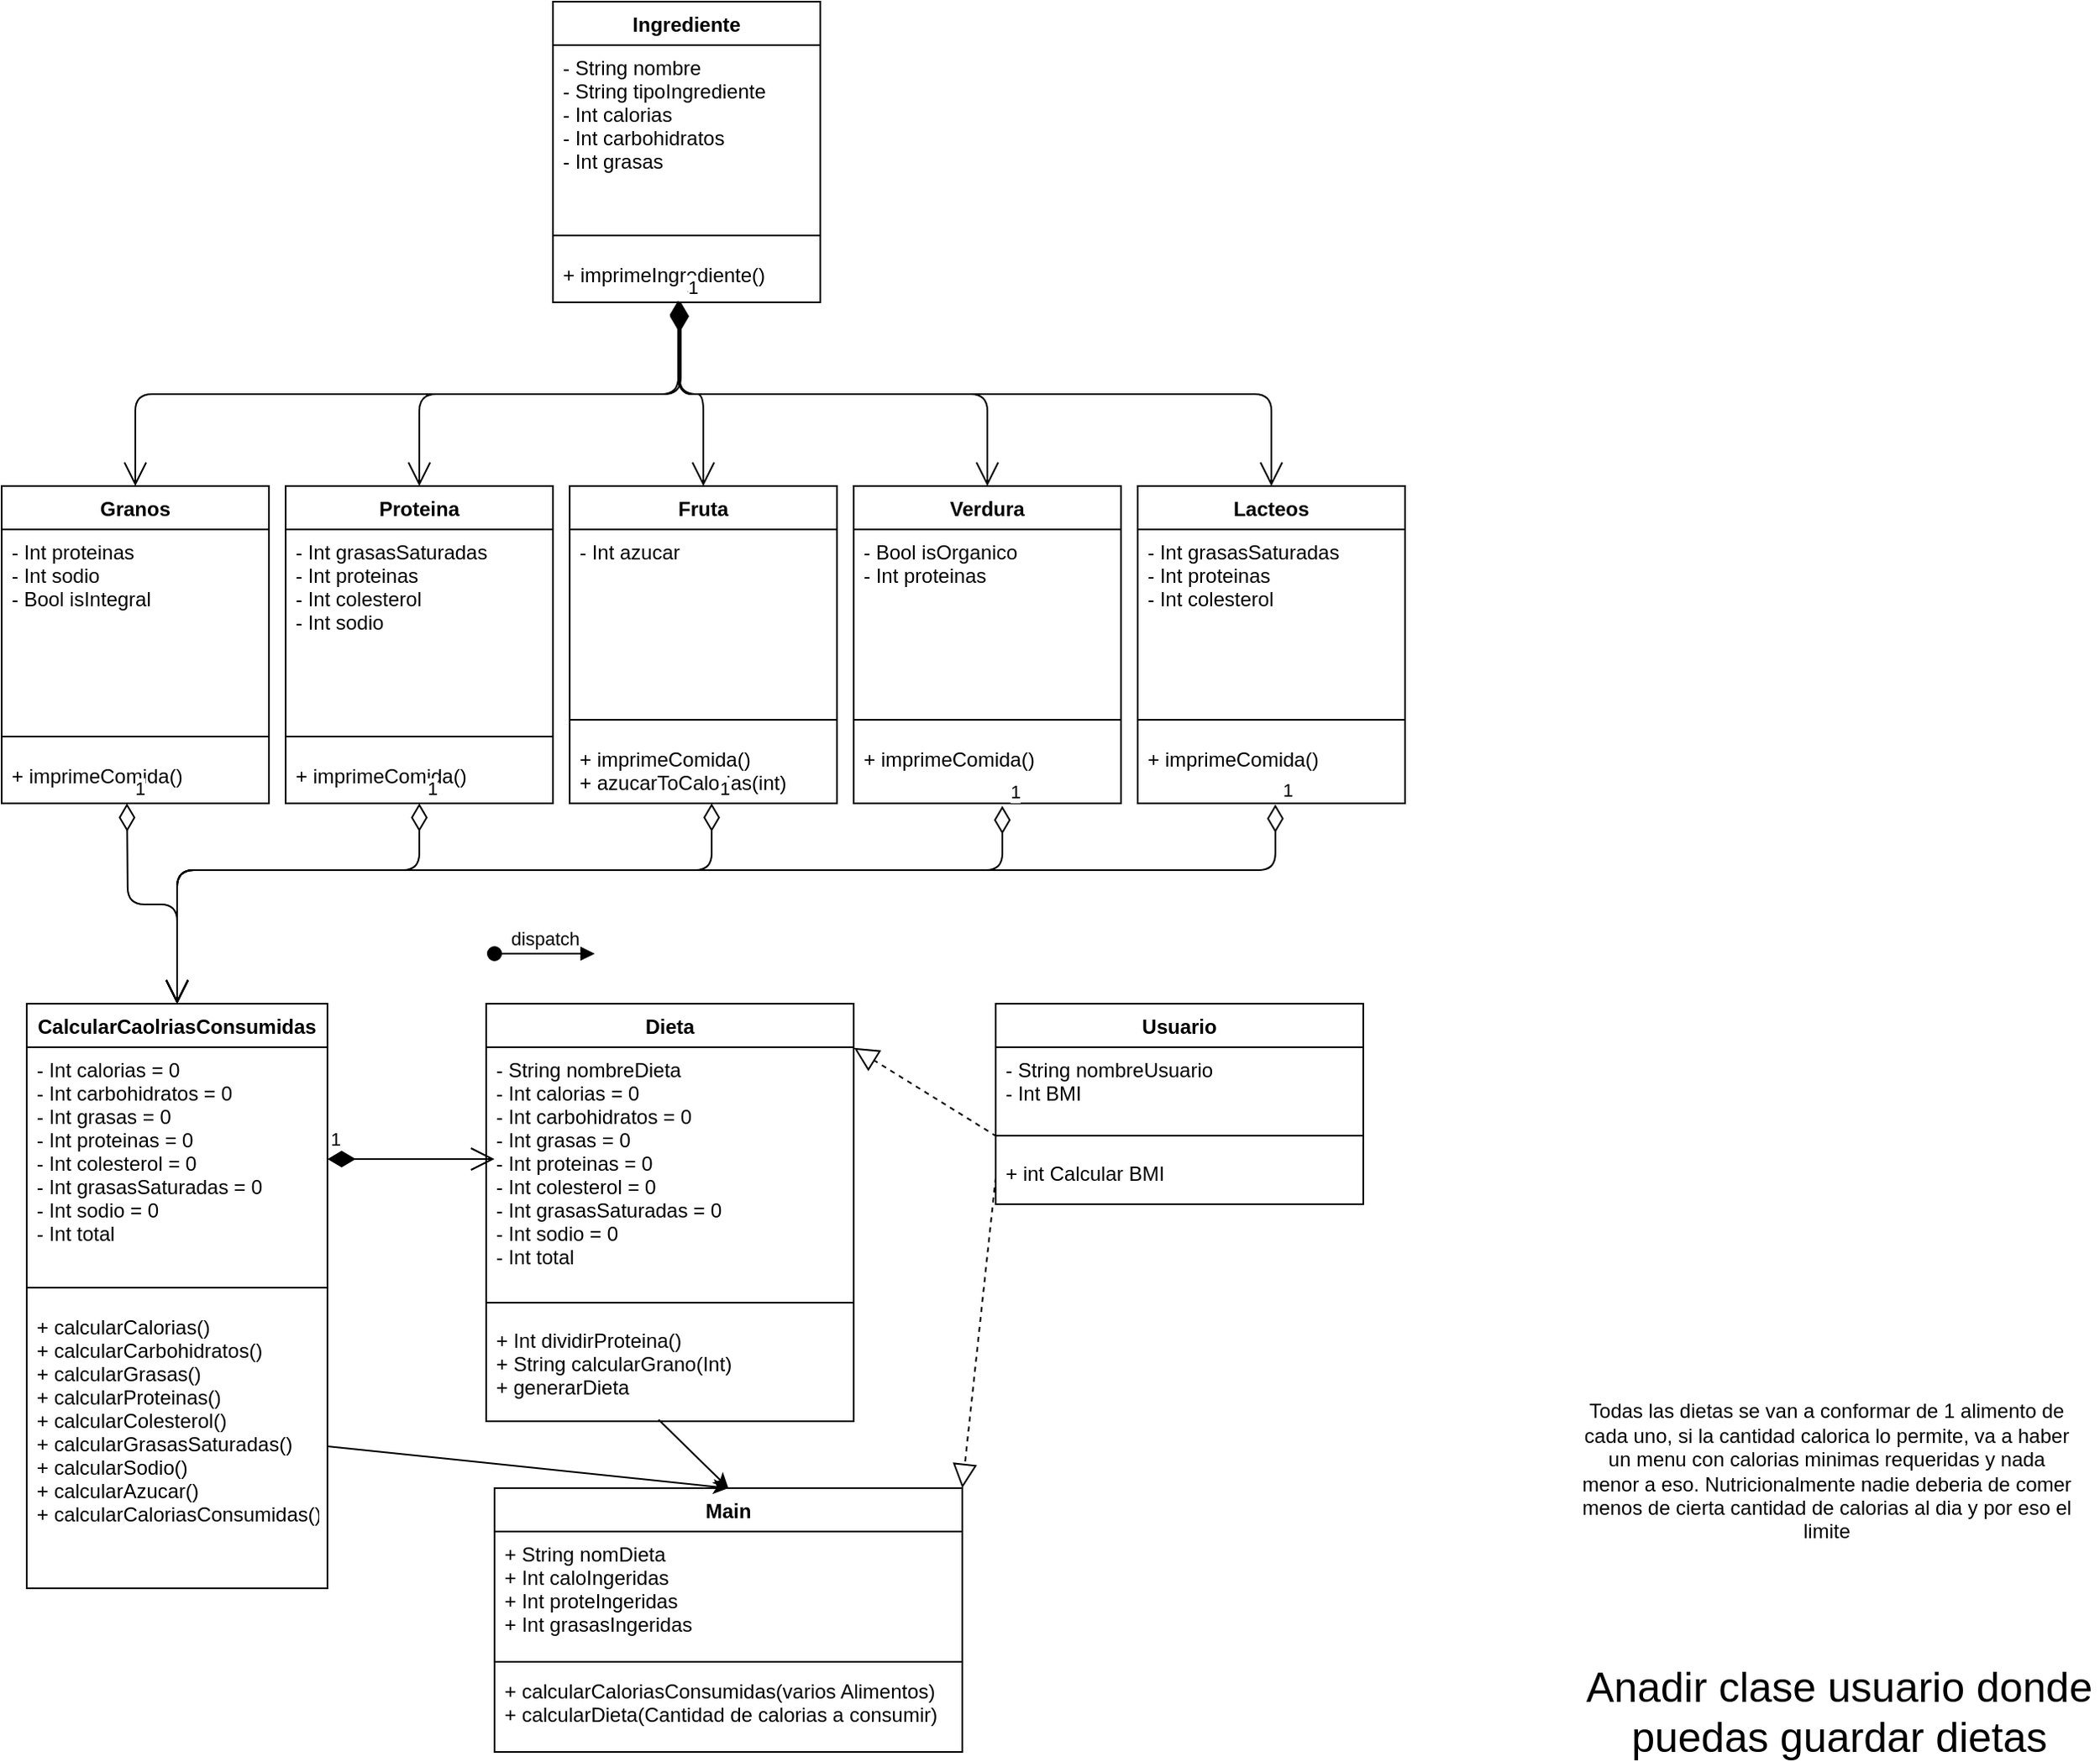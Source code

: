 <mxfile>
    <diagram id="fYRTFpRBtkyWKEEywaFe" name="Page-1">
        <mxGraphModel dx="790" dy="818" grid="1" gridSize="10" guides="1" tooltips="1" connect="1" arrows="1" fold="1" page="1" pageScale="1" pageWidth="850" pageHeight="1100" math="0" shadow="0">
            <root>
                <mxCell id="0"/>
                <mxCell id="1" parent="0"/>
                <mxCell id="2" value="Ingrediente" style="swimlane;fontStyle=1;align=center;verticalAlign=top;childLayout=stackLayout;horizontal=1;startSize=26;horizontalStack=0;resizeParent=1;resizeParentMax=0;resizeLast=0;collapsible=1;marginBottom=0;" parent="1" vertex="1">
                    <mxGeometry x="335" y="10" width="160" height="180" as="geometry"/>
                </mxCell>
                <mxCell id="3" value="- String nombre&#10;- String tipoIngrediente&#10;- Int calorias&#10;- Int carbohidratos&#10;- Int grasas" style="text;strokeColor=none;fillColor=none;align=left;verticalAlign=top;spacingLeft=4;spacingRight=4;overflow=hidden;rotatable=0;points=[[0,0.5],[1,0.5]];portConstraint=eastwest;" parent="2" vertex="1">
                    <mxGeometry y="26" width="160" height="104" as="geometry"/>
                </mxCell>
                <mxCell id="4" value="" style="line;strokeWidth=1;fillColor=none;align=left;verticalAlign=middle;spacingTop=-1;spacingLeft=3;spacingRight=3;rotatable=0;labelPosition=right;points=[];portConstraint=eastwest;strokeColor=inherit;" parent="2" vertex="1">
                    <mxGeometry y="130" width="160" height="20" as="geometry"/>
                </mxCell>
                <mxCell id="5" value="+ imprimeIngrediente()" style="text;strokeColor=none;fillColor=none;align=left;verticalAlign=top;spacingLeft=4;spacingRight=4;overflow=hidden;rotatable=0;points=[[0,0.5],[1,0.5]];portConstraint=eastwest;" parent="2" vertex="1">
                    <mxGeometry y="150" width="160" height="30" as="geometry"/>
                </mxCell>
                <mxCell id="6" value="Granos" style="swimlane;fontStyle=1;align=center;verticalAlign=top;childLayout=stackLayout;horizontal=1;startSize=26;horizontalStack=0;resizeParent=1;resizeParentMax=0;resizeLast=0;collapsible=1;marginBottom=0;" parent="1" vertex="1">
                    <mxGeometry x="5" y="300" width="160" height="190" as="geometry"/>
                </mxCell>
                <mxCell id="7" value="- Int proteinas&#10;- Int sodio&#10;- Bool isIntegral" style="text;strokeColor=none;fillColor=none;align=left;verticalAlign=top;spacingLeft=4;spacingRight=4;overflow=hidden;rotatable=0;points=[[0,0.5],[1,0.5]];portConstraint=eastwest;" parent="6" vertex="1">
                    <mxGeometry y="26" width="160" height="114" as="geometry"/>
                </mxCell>
                <mxCell id="8" value="" style="line;strokeWidth=1;fillColor=none;align=left;verticalAlign=middle;spacingTop=-1;spacingLeft=3;spacingRight=3;rotatable=0;labelPosition=right;points=[];portConstraint=eastwest;strokeColor=inherit;" parent="6" vertex="1">
                    <mxGeometry y="140" width="160" height="20" as="geometry"/>
                </mxCell>
                <mxCell id="9" value="+ imprimeComida()" style="text;strokeColor=none;fillColor=none;align=left;verticalAlign=top;spacingLeft=4;spacingRight=4;overflow=hidden;rotatable=0;points=[[0,0.5],[1,0.5]];portConstraint=eastwest;" parent="6" vertex="1">
                    <mxGeometry y="160" width="160" height="30" as="geometry"/>
                </mxCell>
                <mxCell id="10" value="Proteina" style="swimlane;fontStyle=1;align=center;verticalAlign=top;childLayout=stackLayout;horizontal=1;startSize=26;horizontalStack=0;resizeParent=1;resizeParentMax=0;resizeLast=0;collapsible=1;marginBottom=0;" parent="1" vertex="1">
                    <mxGeometry x="175" y="300" width="160" height="190" as="geometry"/>
                </mxCell>
                <mxCell id="11" value="- Int grasasSaturadas&#10;- Int proteinas&#10;- Int colesterol&#10;- Int sodio" style="text;strokeColor=none;fillColor=none;align=left;verticalAlign=top;spacingLeft=4;spacingRight=4;overflow=hidden;rotatable=0;points=[[0,0.5],[1,0.5]];portConstraint=eastwest;" parent="10" vertex="1">
                    <mxGeometry y="26" width="160" height="114" as="geometry"/>
                </mxCell>
                <mxCell id="12" value="" style="line;strokeWidth=1;fillColor=none;align=left;verticalAlign=middle;spacingTop=-1;spacingLeft=3;spacingRight=3;rotatable=0;labelPosition=right;points=[];portConstraint=eastwest;strokeColor=inherit;" parent="10" vertex="1">
                    <mxGeometry y="140" width="160" height="20" as="geometry"/>
                </mxCell>
                <mxCell id="13" value="+ imprimeComida()" style="text;strokeColor=none;fillColor=none;align=left;verticalAlign=top;spacingLeft=4;spacingRight=4;overflow=hidden;rotatable=0;points=[[0,0.5],[1,0.5]];portConstraint=eastwest;" parent="10" vertex="1">
                    <mxGeometry y="160" width="160" height="30" as="geometry"/>
                </mxCell>
                <mxCell id="18" value="Fruta" style="swimlane;fontStyle=1;align=center;verticalAlign=top;childLayout=stackLayout;horizontal=1;startSize=26;horizontalStack=0;resizeParent=1;resizeParentMax=0;resizeLast=0;collapsible=1;marginBottom=0;" parent="1" vertex="1">
                    <mxGeometry x="345" y="300" width="160" height="190" as="geometry"/>
                </mxCell>
                <mxCell id="19" value="- Int azucar" style="text;strokeColor=none;fillColor=none;align=left;verticalAlign=top;spacingLeft=4;spacingRight=4;overflow=hidden;rotatable=0;points=[[0,0.5],[1,0.5]];portConstraint=eastwest;" parent="18" vertex="1">
                    <mxGeometry y="26" width="160" height="104" as="geometry"/>
                </mxCell>
                <mxCell id="20" value="" style="line;strokeWidth=1;fillColor=none;align=left;verticalAlign=middle;spacingTop=-1;spacingLeft=3;spacingRight=3;rotatable=0;labelPosition=right;points=[];portConstraint=eastwest;strokeColor=inherit;" parent="18" vertex="1">
                    <mxGeometry y="130" width="160" height="20" as="geometry"/>
                </mxCell>
                <mxCell id="21" value="+ imprimeComida()&#10;+ azucarToCalorias(int)" style="text;strokeColor=none;fillColor=none;align=left;verticalAlign=top;spacingLeft=4;spacingRight=4;overflow=hidden;rotatable=0;points=[[0,0.5],[1,0.5]];portConstraint=eastwest;" parent="18" vertex="1">
                    <mxGeometry y="150" width="160" height="40" as="geometry"/>
                </mxCell>
                <mxCell id="22" value="Verdura" style="swimlane;fontStyle=1;align=center;verticalAlign=top;childLayout=stackLayout;horizontal=1;startSize=26;horizontalStack=0;resizeParent=1;resizeParentMax=0;resizeLast=0;collapsible=1;marginBottom=0;" parent="1" vertex="1">
                    <mxGeometry x="515" y="300" width="160" height="190" as="geometry"/>
                </mxCell>
                <mxCell id="23" value="- Bool isOrganico&#10;- Int proteinas&#10;&#10;" style="text;strokeColor=none;fillColor=none;align=left;verticalAlign=top;spacingLeft=4;spacingRight=4;overflow=hidden;rotatable=0;points=[[0,0.5],[1,0.5]];portConstraint=eastwest;" parent="22" vertex="1">
                    <mxGeometry y="26" width="160" height="104" as="geometry"/>
                </mxCell>
                <mxCell id="24" value="" style="line;strokeWidth=1;fillColor=none;align=left;verticalAlign=middle;spacingTop=-1;spacingLeft=3;spacingRight=3;rotatable=0;labelPosition=right;points=[];portConstraint=eastwest;strokeColor=inherit;" parent="22" vertex="1">
                    <mxGeometry y="130" width="160" height="20" as="geometry"/>
                </mxCell>
                <mxCell id="25" value="+ imprimeComida()" style="text;strokeColor=none;fillColor=none;align=left;verticalAlign=top;spacingLeft=4;spacingRight=4;overflow=hidden;rotatable=0;points=[[0,0.5],[1,0.5]];portConstraint=eastwest;" parent="22" vertex="1">
                    <mxGeometry y="150" width="160" height="40" as="geometry"/>
                </mxCell>
                <mxCell id="26" value="Lacteos" style="swimlane;fontStyle=1;align=center;verticalAlign=top;childLayout=stackLayout;horizontal=1;startSize=26;horizontalStack=0;resizeParent=1;resizeParentMax=0;resizeLast=0;collapsible=1;marginBottom=0;" parent="1" vertex="1">
                    <mxGeometry x="685" y="300" width="160" height="190" as="geometry"/>
                </mxCell>
                <mxCell id="27" value="- Int grasasSaturadas&#10;- Int proteinas&#10;- Int colesterol" style="text;strokeColor=none;fillColor=none;align=left;verticalAlign=top;spacingLeft=4;spacingRight=4;overflow=hidden;rotatable=0;points=[[0,0.5],[1,0.5]];portConstraint=eastwest;" parent="26" vertex="1">
                    <mxGeometry y="26" width="160" height="104" as="geometry"/>
                </mxCell>
                <mxCell id="28" value="" style="line;strokeWidth=1;fillColor=none;align=left;verticalAlign=middle;spacingTop=-1;spacingLeft=3;spacingRight=3;rotatable=0;labelPosition=right;points=[];portConstraint=eastwest;strokeColor=inherit;" parent="26" vertex="1">
                    <mxGeometry y="130" width="160" height="20" as="geometry"/>
                </mxCell>
                <mxCell id="29" value="+ imprimeComida()&#10;" style="text;strokeColor=none;fillColor=none;align=left;verticalAlign=top;spacingLeft=4;spacingRight=4;overflow=hidden;rotatable=0;points=[[0,0.5],[1,0.5]];portConstraint=eastwest;" parent="26" vertex="1">
                    <mxGeometry y="150" width="160" height="40" as="geometry"/>
                </mxCell>
                <mxCell id="30" value="Main" style="swimlane;fontStyle=1;align=center;verticalAlign=top;childLayout=stackLayout;horizontal=1;startSize=26;horizontalStack=0;resizeParent=1;resizeParentMax=0;resizeLast=0;collapsible=1;marginBottom=0;" parent="1" vertex="1">
                    <mxGeometry x="300" y="900" width="280" height="158" as="geometry"/>
                </mxCell>
                <mxCell id="31" value="+ String nomDieta&#10;+ Int caloIngeridas&#10;+ Int proteIngeridas&#10;+ Int grasasIngeridas" style="text;strokeColor=none;fillColor=none;align=left;verticalAlign=top;spacingLeft=4;spacingRight=4;overflow=hidden;rotatable=0;points=[[0,0.5],[1,0.5]];portConstraint=eastwest;" parent="30" vertex="1">
                    <mxGeometry y="26" width="280" height="74" as="geometry"/>
                </mxCell>
                <mxCell id="32" value="" style="line;strokeWidth=1;fillColor=none;align=left;verticalAlign=middle;spacingTop=-1;spacingLeft=3;spacingRight=3;rotatable=0;labelPosition=right;points=[];portConstraint=eastwest;strokeColor=inherit;" parent="30" vertex="1">
                    <mxGeometry y="100" width="280" height="8" as="geometry"/>
                </mxCell>
                <mxCell id="33" value="+ calcularCaloriasConsumidas(varios Alimentos)&#10;+ calcularDieta(Cantidad de calorias a consumir)" style="text;strokeColor=none;fillColor=none;align=left;verticalAlign=top;spacingLeft=4;spacingRight=4;overflow=hidden;rotatable=0;points=[[0,0.5],[1,0.5]];portConstraint=eastwest;" parent="30" vertex="1">
                    <mxGeometry y="108" width="280" height="50" as="geometry"/>
                </mxCell>
                <mxCell id="34" value="CalcularCaolriasConsumidas" style="swimlane;fontStyle=1;align=center;verticalAlign=top;childLayout=stackLayout;horizontal=1;startSize=26;horizontalStack=0;resizeParent=1;resizeParentMax=0;resizeLast=0;collapsible=1;marginBottom=0;" parent="1" vertex="1">
                    <mxGeometry x="20" y="610" width="180" height="350" as="geometry"/>
                </mxCell>
                <mxCell id="35" value="- Int calorias = 0&#10;- Int carbohidratos = 0&#10;- Int grasas = 0&#10;- Int proteinas = 0&#10;- Int colesterol = 0&#10;- Int grasasSaturadas = 0&#10;- Int sodio = 0&#10;- Int total" style="text;strokeColor=none;fillColor=none;align=left;verticalAlign=top;spacingLeft=4;spacingRight=4;overflow=hidden;rotatable=0;points=[[0,0.5],[1,0.5]];portConstraint=eastwest;" parent="34" vertex="1">
                    <mxGeometry y="26" width="180" height="134" as="geometry"/>
                </mxCell>
                <mxCell id="36" value="" style="line;strokeWidth=1;fillColor=none;align=left;verticalAlign=middle;spacingTop=-1;spacingLeft=3;spacingRight=3;rotatable=0;labelPosition=right;points=[];portConstraint=eastwest;strokeColor=inherit;" parent="34" vertex="1">
                    <mxGeometry y="160" width="180" height="20" as="geometry"/>
                </mxCell>
                <mxCell id="37" value="+ calcularCalorias()&#10;+ calcularCarbohidratos()&#10;+ calcularGrasas()&#10;+ calcularProteinas()&#10;+ calcularColesterol()&#10;+ calcularGrasasSaturadas()&#10;+ calcularSodio()&#10;+ calcularAzucar()&#10;+ calcularCaloriasConsumidas()" style="text;strokeColor=none;fillColor=none;align=left;verticalAlign=top;spacingLeft=4;spacingRight=4;overflow=hidden;rotatable=0;points=[[0,0.5],[1,0.5]];portConstraint=eastwest;" parent="34" vertex="1">
                    <mxGeometry y="180" width="180" height="170" as="geometry"/>
                </mxCell>
                <mxCell id="39" value="Dieta" style="swimlane;fontStyle=1;align=center;verticalAlign=top;childLayout=stackLayout;horizontal=1;startSize=26;horizontalStack=0;resizeParent=1;resizeParentMax=0;resizeLast=0;collapsible=1;marginBottom=0;" parent="1" vertex="1">
                    <mxGeometry x="295" y="610" width="220" height="250" as="geometry"/>
                </mxCell>
                <mxCell id="40" value="- String nombreDieta&#10;- Int calorias = 0&#10;- Int carbohidratos = 0&#10;- Int grasas = 0&#10;- Int proteinas = 0&#10;- Int colesterol = 0&#10;- Int grasasSaturadas = 0&#10;- Int sodio = 0&#10;- Int total" style="text;strokeColor=none;fillColor=none;align=left;verticalAlign=top;spacingLeft=4;spacingRight=4;overflow=hidden;rotatable=0;points=[[0,0.5],[1,0.5]];portConstraint=eastwest;" parent="39" vertex="1">
                    <mxGeometry y="26" width="220" height="144" as="geometry"/>
                </mxCell>
                <mxCell id="41" value="" style="line;strokeWidth=1;fillColor=none;align=left;verticalAlign=middle;spacingTop=-1;spacingLeft=3;spacingRight=3;rotatable=0;labelPosition=right;points=[];portConstraint=eastwest;strokeColor=inherit;" parent="39" vertex="1">
                    <mxGeometry y="170" width="220" height="18" as="geometry"/>
                </mxCell>
                <mxCell id="42" value="+ Int dividirProteina()&#10;+ String calcularGrano(Int)&#10;+ generarDieta" style="text;strokeColor=none;fillColor=none;align=left;verticalAlign=top;spacingLeft=4;spacingRight=4;overflow=hidden;rotatable=0;points=[[0,0.5],[1,0.5]];portConstraint=eastwest;" parent="39" vertex="1">
                    <mxGeometry y="188" width="220" height="62" as="geometry"/>
                </mxCell>
                <mxCell id="43" value="Todas las dietas se van a conformar de 1 alimento de cada uno, si la cantidad calorica lo permite, va a haber un menu con calorias minimas requeridas y nada menor a eso. Nutricionalmente nadie deberia de comer menos de cierta cantidad de calorias al dia y por eso el limite" style="text;html=1;strokeColor=none;fillColor=none;align=center;verticalAlign=middle;whiteSpace=wrap;rounded=0;" parent="1" vertex="1">
                    <mxGeometry x="950" y="830" width="295" height="120" as="geometry"/>
                </mxCell>
                <mxCell id="45" value="1" style="endArrow=open;html=1;endSize=12;startArrow=diamondThin;startSize=14;startFill=0;edgeStyle=orthogonalEdgeStyle;align=left;verticalAlign=bottom;entryX=0.5;entryY=0;entryDx=0;entryDy=0;" parent="1" target="34" edge="1">
                    <mxGeometry x="-1" y="3" relative="1" as="geometry">
                        <mxPoint x="80" y="490" as="sourcePoint"/>
                        <mxPoint x="500" y="480" as="targetPoint"/>
                    </mxGeometry>
                </mxCell>
                <mxCell id="53" value="1" style="endArrow=open;html=1;endSize=12;startArrow=diamondThin;startSize=14;startFill=0;edgeStyle=orthogonalEdgeStyle;align=left;verticalAlign=bottom;entryX=0.5;entryY=0;entryDx=0;entryDy=0;" parent="1" source="21" target="34" edge="1">
                    <mxGeometry x="-1" y="3" relative="1" as="geometry">
                        <mxPoint x="430" y="470" as="sourcePoint"/>
                        <mxPoint x="500" y="480" as="targetPoint"/>
                        <Array as="points">
                            <mxPoint x="430" y="530"/>
                            <mxPoint x="110" y="530"/>
                        </Array>
                    </mxGeometry>
                </mxCell>
                <mxCell id="54" value="1" style="endArrow=open;html=1;endSize=12;startArrow=diamondThin;startSize=14;startFill=0;edgeStyle=orthogonalEdgeStyle;align=left;verticalAlign=bottom;" parent="1" source="13" edge="1">
                    <mxGeometry x="-1" y="3" relative="1" as="geometry">
                        <mxPoint x="250" y="510" as="sourcePoint"/>
                        <mxPoint x="110" y="610" as="targetPoint"/>
                        <Array as="points">
                            <mxPoint x="255" y="530"/>
                        </Array>
                    </mxGeometry>
                </mxCell>
                <mxCell id="55" value="1" style="endArrow=open;html=1;endSize=12;startArrow=diamondThin;startSize=14;startFill=0;edgeStyle=orthogonalEdgeStyle;align=left;verticalAlign=bottom;exitX=0.556;exitY=1.038;exitDx=0;exitDy=0;exitPerimeter=0;" parent="1" source="25" edge="1">
                    <mxGeometry x="-1" y="3" relative="1" as="geometry">
                        <mxPoint x="340" y="480" as="sourcePoint"/>
                        <mxPoint x="110" y="610" as="targetPoint"/>
                        <Array as="points">
                            <mxPoint x="604" y="530"/>
                            <mxPoint x="110" y="530"/>
                        </Array>
                    </mxGeometry>
                </mxCell>
                <mxCell id="56" value="1" style="endArrow=open;html=1;endSize=12;startArrow=diamondThin;startSize=14;startFill=0;edgeStyle=orthogonalEdgeStyle;align=left;verticalAlign=bottom;exitX=0.515;exitY=1.017;exitDx=0;exitDy=0;exitPerimeter=0;" parent="1" source="29" edge="1">
                    <mxGeometry x="-1" y="3" relative="1" as="geometry">
                        <mxPoint x="340" y="480" as="sourcePoint"/>
                        <mxPoint x="110" y="610" as="targetPoint"/>
                        <Array as="points">
                            <mxPoint x="767" y="530"/>
                            <mxPoint x="110" y="530"/>
                        </Array>
                    </mxGeometry>
                </mxCell>
                <mxCell id="59" value="1" style="endArrow=open;html=1;endSize=12;startArrow=diamondThin;startSize=14;startFill=1;edgeStyle=orthogonalEdgeStyle;align=left;verticalAlign=bottom;entryX=0.5;entryY=0;entryDx=0;entryDy=0;exitX=0.469;exitY=1;exitDx=0;exitDy=0;exitPerimeter=0;" parent="1" source="5" target="10" edge="1">
                    <mxGeometry x="-1" y="3" relative="1" as="geometry">
                        <mxPoint x="190" y="210" as="sourcePoint"/>
                        <mxPoint x="350" y="210" as="targetPoint"/>
                    </mxGeometry>
                </mxCell>
                <mxCell id="60" value="1" style="endArrow=open;html=1;endSize=12;startArrow=diamondThin;startSize=14;startFill=1;edgeStyle=orthogonalEdgeStyle;align=left;verticalAlign=bottom;entryX=0.5;entryY=0;entryDx=0;entryDy=0;exitX=0.473;exitY=0.995;exitDx=0;exitDy=0;exitPerimeter=0;" parent="1" source="5" target="18" edge="1">
                    <mxGeometry x="-1" y="3" relative="1" as="geometry">
                        <mxPoint x="420.04" y="200" as="sourcePoint"/>
                        <mxPoint x="265" y="310" as="targetPoint"/>
                    </mxGeometry>
                </mxCell>
                <mxCell id="61" value="1" style="endArrow=open;html=1;endSize=12;startArrow=diamondThin;startSize=14;startFill=1;edgeStyle=orthogonalEdgeStyle;align=left;verticalAlign=bottom;entryX=0.5;entryY=0;entryDx=0;entryDy=0;exitX=0.468;exitY=0.967;exitDx=0;exitDy=0;exitPerimeter=0;" parent="1" source="5" target="22" edge="1">
                    <mxGeometry x="-1" y="3" relative="1" as="geometry">
                        <mxPoint x="420.68" y="199.85" as="sourcePoint"/>
                        <mxPoint x="435" y="310" as="targetPoint"/>
                    </mxGeometry>
                </mxCell>
                <mxCell id="62" value="1" style="endArrow=open;html=1;endSize=12;startArrow=diamondThin;startSize=14;startFill=1;edgeStyle=orthogonalEdgeStyle;align=left;verticalAlign=bottom;entryX=0.5;entryY=0;entryDx=0;entryDy=0;exitX=0.473;exitY=0.995;exitDx=0;exitDy=0;exitPerimeter=0;" parent="1" source="5" target="26" edge="1">
                    <mxGeometry x="-1" y="3" relative="1" as="geometry">
                        <mxPoint x="419.88" y="199.01" as="sourcePoint"/>
                        <mxPoint x="605" y="310" as="targetPoint"/>
                    </mxGeometry>
                </mxCell>
                <mxCell id="63" value="1" style="endArrow=open;html=1;endSize=12;startArrow=diamondThin;startSize=14;startFill=1;edgeStyle=orthogonalEdgeStyle;align=left;verticalAlign=bottom;entryX=0.5;entryY=0;entryDx=0;entryDy=0;exitX=0.478;exitY=0.995;exitDx=0;exitDy=0;exitPerimeter=0;" parent="1" source="5" target="6" edge="1">
                    <mxGeometry x="-1" y="3" relative="1" as="geometry">
                        <mxPoint x="410" y="210" as="sourcePoint"/>
                        <mxPoint x="775" y="310" as="targetPoint"/>
                    </mxGeometry>
                </mxCell>
                <mxCell id="64" value="1" style="endArrow=open;html=1;endSize=12;startArrow=diamondThin;startSize=14;startFill=1;edgeStyle=orthogonalEdgeStyle;align=left;verticalAlign=bottom;exitX=1;exitY=0.5;exitDx=0;exitDy=0;" parent="1" source="35" edge="1">
                    <mxGeometry x="-1" y="3" relative="1" as="geometry">
                        <mxPoint x="600" y="830" as="sourcePoint"/>
                        <mxPoint x="300" y="703" as="targetPoint"/>
                    </mxGeometry>
                </mxCell>
                <mxCell id="67" value="" style="endArrow=classic;html=1;exitX=1;exitY=0.5;exitDx=0;exitDy=0;entryX=0.5;entryY=0;entryDx=0;entryDy=0;" parent="1" source="37" target="30" edge="1">
                    <mxGeometry width="50" height="50" relative="1" as="geometry">
                        <mxPoint x="240" y="820" as="sourcePoint"/>
                        <mxPoint x="290" y="770" as="targetPoint"/>
                    </mxGeometry>
                </mxCell>
                <mxCell id="68" value="" style="endArrow=classic;html=1;exitX=0.469;exitY=0.984;exitDx=0;exitDy=0;exitPerimeter=0;entryX=0.5;entryY=0;entryDx=0;entryDy=0;" parent="1" source="42" target="30" edge="1">
                    <mxGeometry width="50" height="50" relative="1" as="geometry">
                        <mxPoint x="240" y="820" as="sourcePoint"/>
                        <mxPoint x="290" y="770" as="targetPoint"/>
                    </mxGeometry>
                </mxCell>
                <mxCell id="69" value="dispatch" style="html=1;verticalAlign=bottom;startArrow=oval;startFill=1;endArrow=block;startSize=8;" parent="1" edge="1">
                    <mxGeometry width="60" relative="1" as="geometry">
                        <mxPoint x="300" y="580" as="sourcePoint"/>
                        <mxPoint x="360" y="580" as="targetPoint"/>
                    </mxGeometry>
                </mxCell>
                <mxCell id="70" value="Anadir clase usuario donde puedas guardar dietas" style="text;html=1;strokeColor=none;fillColor=none;align=center;verticalAlign=middle;whiteSpace=wrap;rounded=0;fontSize=25;" parent="1" vertex="1">
                    <mxGeometry x="950" y="1018" width="310" height="30" as="geometry"/>
                </mxCell>
                <mxCell id="71" value="Usuario" style="swimlane;fontStyle=1;align=center;verticalAlign=top;childLayout=stackLayout;horizontal=1;startSize=26;horizontalStack=0;resizeParent=1;resizeParentMax=0;resizeLast=0;collapsible=1;marginBottom=0;" parent="1" vertex="1">
                    <mxGeometry x="600" y="610" width="220" height="120" as="geometry"/>
                </mxCell>
                <mxCell id="72" value="- String nombreUsuario&#10;- Int BMI " style="text;strokeColor=none;fillColor=none;align=left;verticalAlign=top;spacingLeft=4;spacingRight=4;overflow=hidden;rotatable=0;points=[[0,0.5],[1,0.5]];portConstraint=eastwest;" parent="71" vertex="1">
                    <mxGeometry y="26" width="220" height="44" as="geometry"/>
                </mxCell>
                <mxCell id="73" value="" style="line;strokeWidth=1;fillColor=none;align=left;verticalAlign=middle;spacingTop=-1;spacingLeft=3;spacingRight=3;rotatable=0;labelPosition=right;points=[];portConstraint=eastwest;strokeColor=inherit;" parent="71" vertex="1">
                    <mxGeometry y="70" width="220" height="18" as="geometry"/>
                </mxCell>
                <mxCell id="74" value="+ int Calcular BMI" style="text;strokeColor=none;fillColor=none;align=left;verticalAlign=top;spacingLeft=4;spacingRight=4;overflow=hidden;rotatable=0;points=[[0,0.5],[1,0.5]];portConstraint=eastwest;" parent="71" vertex="1">
                    <mxGeometry y="88" width="220" height="32" as="geometry"/>
                </mxCell>
                <mxCell id="75" value="" style="endArrow=block;dashed=1;endFill=0;endSize=12;html=1;entryX=1.001;entryY=0.003;entryDx=0;entryDy=0;entryPerimeter=0;exitX=0.003;exitY=0.526;exitDx=0;exitDy=0;exitPerimeter=0;" edge="1" parent="1" source="73" target="40">
                    <mxGeometry width="160" relative="1" as="geometry">
                        <mxPoint x="600" y="690" as="sourcePoint"/>
                        <mxPoint x="560" y="490" as="targetPoint"/>
                    </mxGeometry>
                </mxCell>
                <mxCell id="76" value="" style="endArrow=block;dashed=1;endFill=0;endSize=12;html=1;entryX=1;entryY=0;entryDx=0;entryDy=0;exitX=0;exitY=0.5;exitDx=0;exitDy=0;" edge="1" parent="1" source="74" target="30">
                    <mxGeometry width="160" relative="1" as="geometry">
                        <mxPoint x="610.66" y="699.468" as="sourcePoint"/>
                        <mxPoint x="525.22" y="646.432" as="targetPoint"/>
                    </mxGeometry>
                </mxCell>
            </root>
        </mxGraphModel>
    </diagram>
</mxfile>